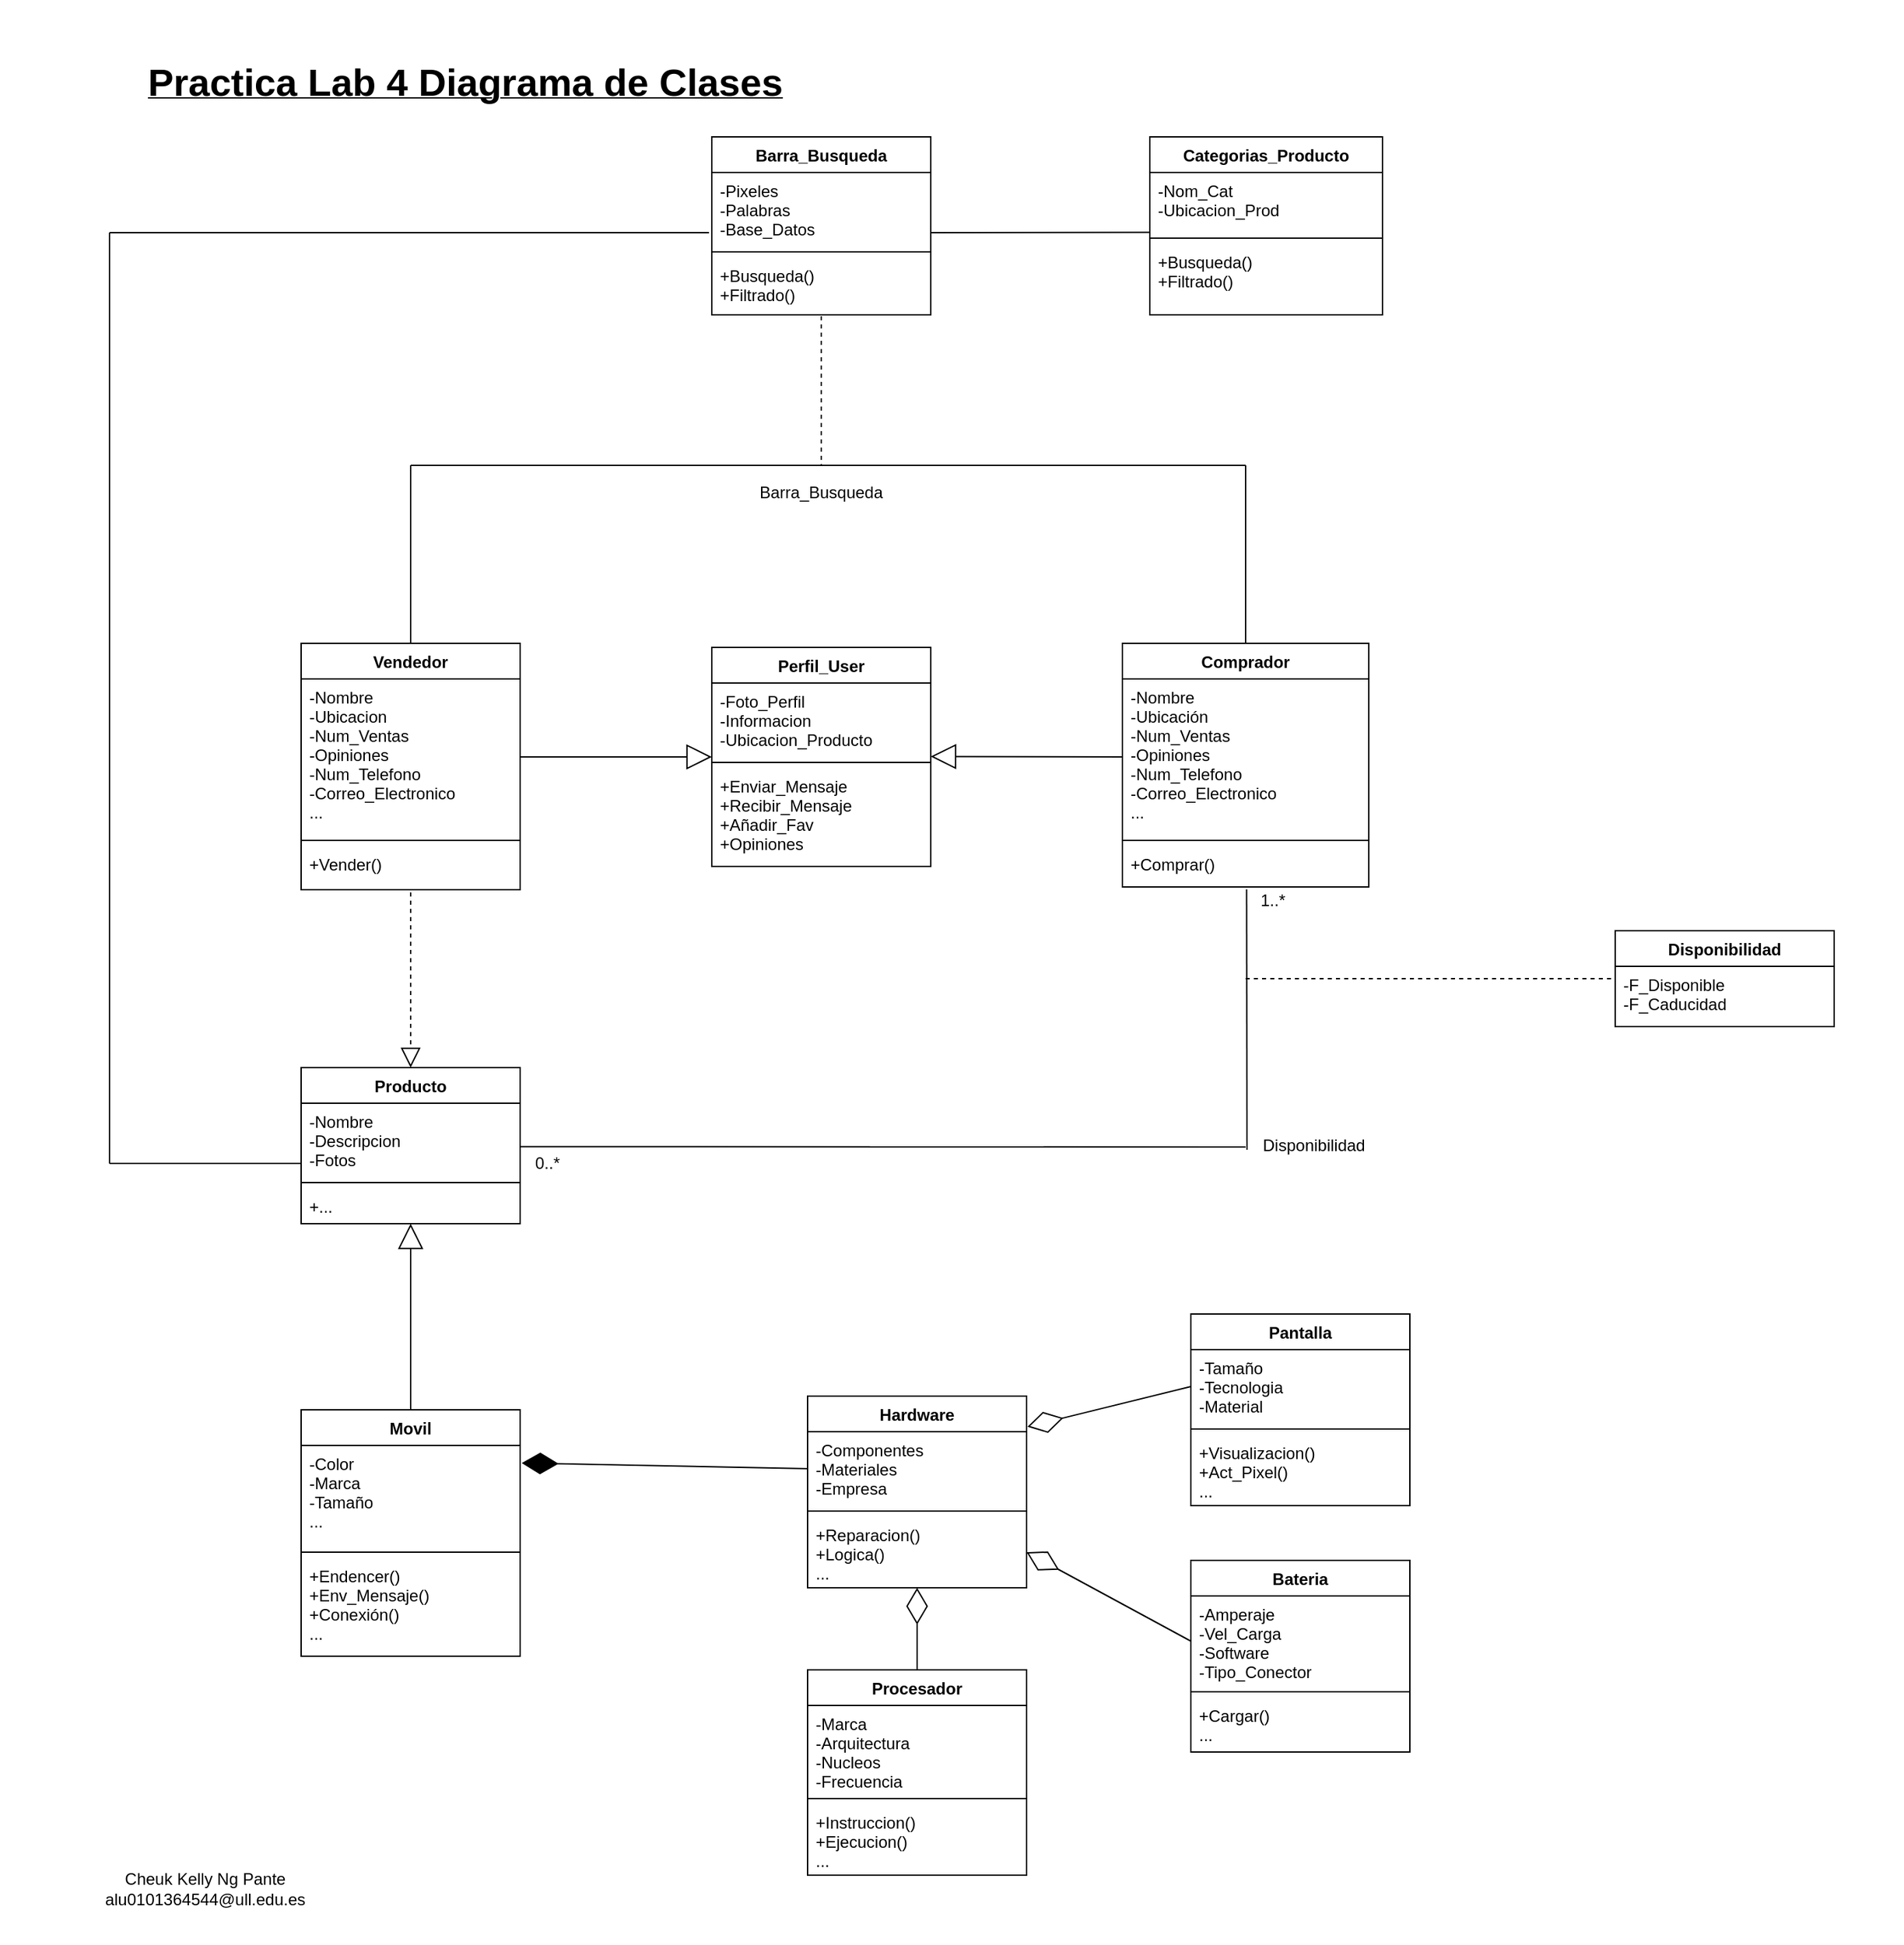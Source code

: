 <mxfile version="14.5.1" type="device"><diagram id="EYD8bfWJaGgP7R_nUo5T" name="Página-1"><mxGraphModel dx="813" dy="470" grid="1" gridSize="10" guides="1" tooltips="1" connect="1" arrows="1" fold="1" page="1" pageScale="1" pageWidth="1400" pageHeight="1500" math="0" shadow="0"><root><mxCell id="0"/><mxCell id="1" parent="0"/><mxCell id="fN4Mv1Rprkln5O7PTxgV-1" value="Vendedor" style="swimlane;fontStyle=1;align=center;verticalAlign=top;childLayout=stackLayout;horizontal=1;startSize=26;horizontalStack=0;resizeParent=1;resizeParentMax=0;resizeLast=0;collapsible=1;marginBottom=0;" parent="1" vertex="1"><mxGeometry x="220" y="490" width="160" height="180" as="geometry"/></mxCell><mxCell id="fN4Mv1Rprkln5O7PTxgV-2" value="-Nombre&#10;-Ubicacion&#10;-Num_Ventas&#10;-Opiniones&#10;-Num_Telefono&#10;-Correo_Electronico&#10;..." style="text;strokeColor=none;fillColor=none;align=left;verticalAlign=top;spacingLeft=4;spacingRight=4;overflow=hidden;rotatable=0;points=[[0,0.5],[1,0.5]];portConstraint=eastwest;" parent="fN4Mv1Rprkln5O7PTxgV-1" vertex="1"><mxGeometry y="26" width="160" height="114" as="geometry"/></mxCell><mxCell id="fN4Mv1Rprkln5O7PTxgV-3" value="" style="line;strokeWidth=1;fillColor=none;align=left;verticalAlign=middle;spacingTop=-1;spacingLeft=3;spacingRight=3;rotatable=0;labelPosition=right;points=[];portConstraint=eastwest;" parent="fN4Mv1Rprkln5O7PTxgV-1" vertex="1"><mxGeometry y="140" width="160" height="8" as="geometry"/></mxCell><mxCell id="fN4Mv1Rprkln5O7PTxgV-4" value="+Vender()" style="text;strokeColor=none;fillColor=none;align=left;verticalAlign=top;spacingLeft=4;spacingRight=4;overflow=hidden;rotatable=0;points=[[0,0.5],[1,0.5]];portConstraint=eastwest;" parent="fN4Mv1Rprkln5O7PTxgV-1" vertex="1"><mxGeometry y="148" width="160" height="32" as="geometry"/></mxCell><mxCell id="fN4Mv1Rprkln5O7PTxgV-6" value="Comprador" style="swimlane;fontStyle=1;align=center;verticalAlign=top;childLayout=stackLayout;horizontal=1;startSize=26;horizontalStack=0;resizeParent=1;resizeParentMax=0;resizeLast=0;collapsible=1;marginBottom=0;" parent="1" vertex="1"><mxGeometry x="820" y="490" width="180" height="178" as="geometry"/></mxCell><mxCell id="fN4Mv1Rprkln5O7PTxgV-7" value="-Nombre&#10;-Ubicación&#10;-Num_Ventas&#10;-Opiniones&#10;-Num_Telefono&#10;-Correo_Electronico&#10;..." style="text;strokeColor=none;fillColor=none;align=left;verticalAlign=top;spacingLeft=4;spacingRight=4;overflow=hidden;rotatable=0;points=[[0,0.5],[1,0.5]];portConstraint=eastwest;" parent="fN4Mv1Rprkln5O7PTxgV-6" vertex="1"><mxGeometry y="26" width="180" height="114" as="geometry"/></mxCell><mxCell id="fN4Mv1Rprkln5O7PTxgV-8" value="" style="line;strokeWidth=1;fillColor=none;align=left;verticalAlign=middle;spacingTop=-1;spacingLeft=3;spacingRight=3;rotatable=0;labelPosition=right;points=[];portConstraint=eastwest;" parent="fN4Mv1Rprkln5O7PTxgV-6" vertex="1"><mxGeometry y="140" width="180" height="8" as="geometry"/></mxCell><mxCell id="fN4Mv1Rprkln5O7PTxgV-9" value="+Comprar()" style="text;strokeColor=none;fillColor=none;align=left;verticalAlign=top;spacingLeft=4;spacingRight=4;overflow=hidden;rotatable=0;points=[[0,0.5],[1,0.5]];portConstraint=eastwest;" parent="fN4Mv1Rprkln5O7PTxgV-6" vertex="1"><mxGeometry y="148" width="180" height="30" as="geometry"/></mxCell><mxCell id="fN4Mv1Rprkln5O7PTxgV-14" value="Producto" style="swimlane;fontStyle=1;align=center;verticalAlign=top;childLayout=stackLayout;horizontal=1;startSize=26;horizontalStack=0;resizeParent=1;resizeParentMax=0;resizeLast=0;collapsible=1;marginBottom=0;" parent="1" vertex="1"><mxGeometry x="220" y="800" width="160" height="114" as="geometry"/></mxCell><mxCell id="fN4Mv1Rprkln5O7PTxgV-15" value="-Nombre&#10;-Descripcion&#10;-Fotos&#10;" style="text;strokeColor=none;fillColor=none;align=left;verticalAlign=top;spacingLeft=4;spacingRight=4;overflow=hidden;rotatable=0;points=[[0,0.5],[1,0.5]];portConstraint=eastwest;" parent="fN4Mv1Rprkln5O7PTxgV-14" vertex="1"><mxGeometry y="26" width="160" height="54" as="geometry"/></mxCell><mxCell id="fN4Mv1Rprkln5O7PTxgV-16" value="" style="line;strokeWidth=1;fillColor=none;align=left;verticalAlign=middle;spacingTop=-1;spacingLeft=3;spacingRight=3;rotatable=0;labelPosition=right;points=[];portConstraint=eastwest;" parent="fN4Mv1Rprkln5O7PTxgV-14" vertex="1"><mxGeometry y="80" width="160" height="8" as="geometry"/></mxCell><mxCell id="fN4Mv1Rprkln5O7PTxgV-17" value="+..." style="text;strokeColor=none;fillColor=none;align=left;verticalAlign=top;spacingLeft=4;spacingRight=4;overflow=hidden;rotatable=0;points=[[0,0.5],[1,0.5]];portConstraint=eastwest;" parent="fN4Mv1Rprkln5O7PTxgV-14" vertex="1"><mxGeometry y="88" width="160" height="26" as="geometry"/></mxCell><mxCell id="fN4Mv1Rprkln5O7PTxgV-22" value="Movil" style="swimlane;fontStyle=1;align=center;verticalAlign=top;childLayout=stackLayout;horizontal=1;startSize=26;horizontalStack=0;resizeParent=1;resizeParentMax=0;resizeLast=0;collapsible=1;marginBottom=0;" parent="1" vertex="1"><mxGeometry x="220" y="1050" width="160" height="180" as="geometry"/></mxCell><mxCell id="fN4Mv1Rprkln5O7PTxgV-23" value="-Color&#10;-Marca&#10;-Tamaño&#10;..." style="text;strokeColor=none;fillColor=none;align=left;verticalAlign=top;spacingLeft=4;spacingRight=4;overflow=hidden;rotatable=0;points=[[0,0.5],[1,0.5]];portConstraint=eastwest;" parent="fN4Mv1Rprkln5O7PTxgV-22" vertex="1"><mxGeometry y="26" width="160" height="74" as="geometry"/></mxCell><mxCell id="fN4Mv1Rprkln5O7PTxgV-24" value="" style="line;strokeWidth=1;fillColor=none;align=left;verticalAlign=middle;spacingTop=-1;spacingLeft=3;spacingRight=3;rotatable=0;labelPosition=right;points=[];portConstraint=eastwest;" parent="fN4Mv1Rprkln5O7PTxgV-22" vertex="1"><mxGeometry y="100" width="160" height="8" as="geometry"/></mxCell><mxCell id="fN4Mv1Rprkln5O7PTxgV-25" value="+Endencer()&#10;+Env_Mensaje()&#10;+Conexión()&#10;..." style="text;strokeColor=none;fillColor=none;align=left;verticalAlign=top;spacingLeft=4;spacingRight=4;overflow=hidden;rotatable=0;points=[[0,0.5],[1,0.5]];portConstraint=eastwest;" parent="fN4Mv1Rprkln5O7PTxgV-22" vertex="1"><mxGeometry y="108" width="160" height="72" as="geometry"/></mxCell><mxCell id="fN4Mv1Rprkln5O7PTxgV-28" value="&lt;font size=&quot;1&quot;&gt;&lt;u&gt;&lt;b style=&quot;font-size: 28px&quot;&gt;Practica Lab 4 Diagrama de Clases&lt;/b&gt;&lt;/u&gt;&lt;/font&gt;" style="text;html=1;strokeColor=none;fillColor=none;align=center;verticalAlign=middle;whiteSpace=wrap;rounded=0;" parent="1" vertex="1"><mxGeometry x="80" y="40" width="520" height="80" as="geometry"/></mxCell><mxCell id="fN4Mv1Rprkln5O7PTxgV-29" value="" style="endArrow=block;dashed=1;endFill=0;endSize=12;html=1;entryX=0.5;entryY=0;entryDx=0;entryDy=0;" parent="1" target="fN4Mv1Rprkln5O7PTxgV-14" edge="1"><mxGeometry width="160" relative="1" as="geometry"><mxPoint x="300" y="672" as="sourcePoint"/><mxPoint x="440" y="710" as="targetPoint"/></mxGeometry></mxCell><mxCell id="IMmAAm4t1_tAWn5RQ3WY-5" value="Disponibilidad" style="swimlane;fontStyle=1;childLayout=stackLayout;horizontal=1;startSize=26;fillColor=none;horizontalStack=0;resizeParent=1;resizeParentMax=0;resizeLast=0;collapsible=1;marginBottom=0;" parent="1" vertex="1"><mxGeometry x="1180" y="700" width="160" height="70" as="geometry"/></mxCell><mxCell id="IMmAAm4t1_tAWn5RQ3WY-6" value="-F_Disponible&#10;-F_Caducidad" style="text;strokeColor=none;fillColor=none;align=left;verticalAlign=top;spacingLeft=4;spacingRight=4;overflow=hidden;rotatable=0;points=[[0,0.5],[1,0.5]];portConstraint=eastwest;" parent="IMmAAm4t1_tAWn5RQ3WY-5" vertex="1"><mxGeometry y="26" width="160" height="44" as="geometry"/></mxCell><mxCell id="IMmAAm4t1_tAWn5RQ3WY-10" value="" style="endArrow=none;dashed=1;html=1;entryX=0;entryY=0.5;entryDx=0;entryDy=0;" parent="1" target="IMmAAm4t1_tAWn5RQ3WY-5" edge="1"><mxGeometry width="50" height="50" relative="1" as="geometry"><mxPoint x="910" y="735" as="sourcePoint"/><mxPoint x="470" y="852" as="targetPoint"/></mxGeometry></mxCell><mxCell id="IMmAAm4t1_tAWn5RQ3WY-16" value="Disponibilidad" style="text;html=1;strokeColor=none;fillColor=none;align=center;verticalAlign=middle;whiteSpace=wrap;rounded=0;" parent="1" vertex="1"><mxGeometry x="940" y="847" width="40" height="20" as="geometry"/></mxCell><mxCell id="IMmAAm4t1_tAWn5RQ3WY-17" value="Pantalla" style="swimlane;fontStyle=1;align=center;verticalAlign=top;childLayout=stackLayout;horizontal=1;startSize=26;horizontalStack=0;resizeParent=1;resizeParentMax=0;resizeLast=0;collapsible=1;marginBottom=0;" parent="1" vertex="1"><mxGeometry x="870" y="980" width="160" height="140" as="geometry"/></mxCell><mxCell id="IMmAAm4t1_tAWn5RQ3WY-18" value="-Tamaño&#10;-Tecnologia&#10;-Material&#10;" style="text;strokeColor=none;fillColor=none;align=left;verticalAlign=top;spacingLeft=4;spacingRight=4;overflow=hidden;rotatable=0;points=[[0,0.5],[1,0.5]];portConstraint=eastwest;" parent="IMmAAm4t1_tAWn5RQ3WY-17" vertex="1"><mxGeometry y="26" width="160" height="54" as="geometry"/></mxCell><mxCell id="IMmAAm4t1_tAWn5RQ3WY-19" value="" style="line;strokeWidth=1;fillColor=none;align=left;verticalAlign=middle;spacingTop=-1;spacingLeft=3;spacingRight=3;rotatable=0;labelPosition=right;points=[];portConstraint=eastwest;" parent="IMmAAm4t1_tAWn5RQ3WY-17" vertex="1"><mxGeometry y="80" width="160" height="8" as="geometry"/></mxCell><mxCell id="IMmAAm4t1_tAWn5RQ3WY-20" value="+Visualizacion()&#10;+Act_Pixel()&#10;..." style="text;strokeColor=none;fillColor=none;align=left;verticalAlign=top;spacingLeft=4;spacingRight=4;overflow=hidden;rotatable=0;points=[[0,0.5],[1,0.5]];portConstraint=eastwest;" parent="IMmAAm4t1_tAWn5RQ3WY-17" vertex="1"><mxGeometry y="88" width="160" height="52" as="geometry"/></mxCell><mxCell id="IMmAAm4t1_tAWn5RQ3WY-21" value="Bateria&#10;" style="swimlane;fontStyle=1;align=center;verticalAlign=top;childLayout=stackLayout;horizontal=1;startSize=26;horizontalStack=0;resizeParent=1;resizeParentMax=0;resizeLast=0;collapsible=1;marginBottom=0;" parent="1" vertex="1"><mxGeometry x="870" y="1160" width="160" height="140" as="geometry"/></mxCell><mxCell id="IMmAAm4t1_tAWn5RQ3WY-22" value="-Amperaje&#10;-Vel_Carga&#10;-Software&#10;-Tipo_Conector" style="text;strokeColor=none;fillColor=none;align=left;verticalAlign=top;spacingLeft=4;spacingRight=4;overflow=hidden;rotatable=0;points=[[0,0.5],[1,0.5]];portConstraint=eastwest;" parent="IMmAAm4t1_tAWn5RQ3WY-21" vertex="1"><mxGeometry y="26" width="160" height="66" as="geometry"/></mxCell><mxCell id="IMmAAm4t1_tAWn5RQ3WY-23" value="" style="line;strokeWidth=1;fillColor=none;align=left;verticalAlign=middle;spacingTop=-1;spacingLeft=3;spacingRight=3;rotatable=0;labelPosition=right;points=[];portConstraint=eastwest;" parent="IMmAAm4t1_tAWn5RQ3WY-21" vertex="1"><mxGeometry y="92" width="160" height="8" as="geometry"/></mxCell><mxCell id="IMmAAm4t1_tAWn5RQ3WY-24" value="+Cargar()&#10;..." style="text;strokeColor=none;fillColor=none;align=left;verticalAlign=top;spacingLeft=4;spacingRight=4;overflow=hidden;rotatable=0;points=[[0,0.5],[1,0.5]];portConstraint=eastwest;" parent="IMmAAm4t1_tAWn5RQ3WY-21" vertex="1"><mxGeometry y="100" width="160" height="40" as="geometry"/></mxCell><mxCell id="IMmAAm4t1_tAWn5RQ3WY-25" value="Procesador" style="swimlane;fontStyle=1;align=center;verticalAlign=top;childLayout=stackLayout;horizontal=1;startSize=26;horizontalStack=0;resizeParent=1;resizeParentMax=0;resizeLast=0;collapsible=1;marginBottom=0;" parent="1" vertex="1"><mxGeometry x="590" y="1240" width="160" height="150" as="geometry"/></mxCell><mxCell id="IMmAAm4t1_tAWn5RQ3WY-26" value="-Marca&#10;-Arquitectura&#10;-Nucleos&#10;-Frecuencia" style="text;strokeColor=none;fillColor=none;align=left;verticalAlign=top;spacingLeft=4;spacingRight=4;overflow=hidden;rotatable=0;points=[[0,0.5],[1,0.5]];portConstraint=eastwest;" parent="IMmAAm4t1_tAWn5RQ3WY-25" vertex="1"><mxGeometry y="26" width="160" height="64" as="geometry"/></mxCell><mxCell id="IMmAAm4t1_tAWn5RQ3WY-27" value="" style="line;strokeWidth=1;fillColor=none;align=left;verticalAlign=middle;spacingTop=-1;spacingLeft=3;spacingRight=3;rotatable=0;labelPosition=right;points=[];portConstraint=eastwest;" parent="IMmAAm4t1_tAWn5RQ3WY-25" vertex="1"><mxGeometry y="90" width="160" height="8" as="geometry"/></mxCell><mxCell id="IMmAAm4t1_tAWn5RQ3WY-28" value="+Instruccion()&#10;+Ejecucion()&#10;..." style="text;strokeColor=none;fillColor=none;align=left;verticalAlign=top;spacingLeft=4;spacingRight=4;overflow=hidden;rotatable=0;points=[[0,0.5],[1,0.5]];portConstraint=eastwest;" parent="IMmAAm4t1_tAWn5RQ3WY-25" vertex="1"><mxGeometry y="98" width="160" height="52" as="geometry"/></mxCell><mxCell id="39TdXzE4npugrkU0sfgy-1" value="" style="endArrow=diamondThin;endFill=0;endSize=24;html=1;entryX=1.004;entryY=0.16;entryDx=0;entryDy=0;exitX=0;exitY=0.5;exitDx=0;exitDy=0;entryPerimeter=0;" parent="1" source="IMmAAm4t1_tAWn5RQ3WY-18" target="39TdXzE4npugrkU0sfgy-3" edge="1"><mxGeometry width="160" relative="1" as="geometry"><mxPoint x="850" y="970" as="sourcePoint"/><mxPoint x="1010" y="970" as="targetPoint"/></mxGeometry></mxCell><mxCell id="39TdXzE4npugrkU0sfgy-3" value="Hardware" style="swimlane;fontStyle=1;align=center;verticalAlign=top;childLayout=stackLayout;horizontal=1;startSize=26;horizontalStack=0;resizeParent=1;resizeParentMax=0;resizeLast=0;collapsible=1;marginBottom=0;" parent="1" vertex="1"><mxGeometry x="590" y="1040" width="160" height="140" as="geometry"/></mxCell><mxCell id="39TdXzE4npugrkU0sfgy-4" value="-Componentes&#10;-Materiales&#10;-Empresa" style="text;strokeColor=none;fillColor=none;align=left;verticalAlign=top;spacingLeft=4;spacingRight=4;overflow=hidden;rotatable=0;points=[[0,0.5],[1,0.5]];portConstraint=eastwest;" parent="39TdXzE4npugrkU0sfgy-3" vertex="1"><mxGeometry y="26" width="160" height="54" as="geometry"/></mxCell><mxCell id="39TdXzE4npugrkU0sfgy-5" value="" style="line;strokeWidth=1;fillColor=none;align=left;verticalAlign=middle;spacingTop=-1;spacingLeft=3;spacingRight=3;rotatable=0;labelPosition=right;points=[];portConstraint=eastwest;" parent="39TdXzE4npugrkU0sfgy-3" vertex="1"><mxGeometry y="80" width="160" height="8" as="geometry"/></mxCell><mxCell id="39TdXzE4npugrkU0sfgy-6" value="+Reparacion()&#10;+Logica()&#10;..." style="text;strokeColor=none;fillColor=none;align=left;verticalAlign=top;spacingLeft=4;spacingRight=4;overflow=hidden;rotatable=0;points=[[0,0.5],[1,0.5]];portConstraint=eastwest;" parent="39TdXzE4npugrkU0sfgy-3" vertex="1"><mxGeometry y="88" width="160" height="52" as="geometry"/></mxCell><mxCell id="39TdXzE4npugrkU0sfgy-9" value="" style="endArrow=diamondThin;endFill=0;endSize=24;html=1;entryX=0.5;entryY=1;entryDx=0;entryDy=0;exitX=0.5;exitY=0;exitDx=0;exitDy=0;" parent="1" source="IMmAAm4t1_tAWn5RQ3WY-25" target="39TdXzE4npugrkU0sfgy-3" edge="1"><mxGeometry width="160" relative="1" as="geometry"><mxPoint x="530" y="1190" as="sourcePoint"/><mxPoint x="690" y="1190" as="targetPoint"/></mxGeometry></mxCell><mxCell id="39TdXzE4npugrkU0sfgy-10" value="1..*" style="text;html=1;strokeColor=none;fillColor=none;align=center;verticalAlign=middle;whiteSpace=wrap;rounded=0;" parent="1" vertex="1"><mxGeometry x="910" y="668" width="40" height="20" as="geometry"/></mxCell><mxCell id="39TdXzE4npugrkU0sfgy-11" value="0..*" style="text;html=1;strokeColor=none;fillColor=none;align=center;verticalAlign=middle;whiteSpace=wrap;rounded=0;" parent="1" vertex="1"><mxGeometry x="380" y="860" width="40" height="20" as="geometry"/></mxCell><mxCell id="ahNq2rydWf8HBjJHMf4K-1" value="Barra_Busqueda" style="swimlane;fontStyle=1;align=center;verticalAlign=top;childLayout=stackLayout;horizontal=1;startSize=26;horizontalStack=0;resizeParent=1;resizeParentMax=0;resizeLast=0;collapsible=1;marginBottom=0;" parent="1" vertex="1"><mxGeometry x="520" y="120" width="160" height="130" as="geometry"/></mxCell><mxCell id="ahNq2rydWf8HBjJHMf4K-2" value="-Pixeles&#10;-Palabras&#10;-Base_Datos" style="text;strokeColor=none;fillColor=none;align=left;verticalAlign=top;spacingLeft=4;spacingRight=4;overflow=hidden;rotatable=0;points=[[0,0.5],[1,0.5]];portConstraint=eastwest;" parent="ahNq2rydWf8HBjJHMf4K-1" vertex="1"><mxGeometry y="26" width="160" height="54" as="geometry"/></mxCell><mxCell id="ahNq2rydWf8HBjJHMf4K-3" value="" style="line;strokeWidth=1;fillColor=none;align=left;verticalAlign=middle;spacingTop=-1;spacingLeft=3;spacingRight=3;rotatable=0;labelPosition=right;points=[];portConstraint=eastwest;" parent="ahNq2rydWf8HBjJHMf4K-1" vertex="1"><mxGeometry y="80" width="160" height="8" as="geometry"/></mxCell><mxCell id="ahNq2rydWf8HBjJHMf4K-4" value="+Busqueda()&#10;+Filtrado()" style="text;strokeColor=none;fillColor=none;align=left;verticalAlign=top;spacingLeft=4;spacingRight=4;overflow=hidden;rotatable=0;points=[[0,0.5],[1,0.5]];portConstraint=eastwest;" parent="ahNq2rydWf8HBjJHMf4K-1" vertex="1"><mxGeometry y="88" width="160" height="42" as="geometry"/></mxCell><mxCell id="ahNq2rydWf8HBjJHMf4K-8" value="" style="endArrow=none;html=1;exitX=1.001;exitY=0.587;exitDx=0;exitDy=0;exitPerimeter=0;" parent="1" source="fN4Mv1Rprkln5O7PTxgV-15" edge="1"><mxGeometry width="50" height="50" relative="1" as="geometry"><mxPoint x="380.16" y="857.698" as="sourcePoint"/><mxPoint x="910" y="858" as="targetPoint"/></mxGeometry></mxCell><mxCell id="ahNq2rydWf8HBjJHMf4K-9" value="" style="endArrow=none;html=1;entryX=0.504;entryY=1.057;entryDx=0;entryDy=0;entryPerimeter=0;" parent="1" target="fN4Mv1Rprkln5O7PTxgV-9" edge="1"><mxGeometry width="50" height="50" relative="1" as="geometry"><mxPoint x="911" y="860" as="sourcePoint"/><mxPoint x="980" y="690" as="targetPoint"/></mxGeometry></mxCell><mxCell id="ahNq2rydWf8HBjJHMf4K-10" value="Perfil_User" style="swimlane;fontStyle=1;align=center;verticalAlign=top;childLayout=stackLayout;horizontal=1;startSize=26;horizontalStack=0;resizeParent=1;resizeParentMax=0;resizeLast=0;collapsible=1;marginBottom=0;" parent="1" vertex="1"><mxGeometry x="520" y="493" width="160" height="160" as="geometry"/></mxCell><mxCell id="ahNq2rydWf8HBjJHMf4K-11" value="-Foto_Perfil&#10;-Informacion&#10;-Ubicacion_Producto" style="text;strokeColor=none;fillColor=none;align=left;verticalAlign=top;spacingLeft=4;spacingRight=4;overflow=hidden;rotatable=0;points=[[0,0.5],[1,0.5]];portConstraint=eastwest;" parent="ahNq2rydWf8HBjJHMf4K-10" vertex="1"><mxGeometry y="26" width="160" height="54" as="geometry"/></mxCell><mxCell id="ahNq2rydWf8HBjJHMf4K-12" value="" style="line;strokeWidth=1;fillColor=none;align=left;verticalAlign=middle;spacingTop=-1;spacingLeft=3;spacingRight=3;rotatable=0;labelPosition=right;points=[];portConstraint=eastwest;" parent="ahNq2rydWf8HBjJHMf4K-10" vertex="1"><mxGeometry y="80" width="160" height="8" as="geometry"/></mxCell><mxCell id="ahNq2rydWf8HBjJHMf4K-13" value="+Enviar_Mensaje&#10;+Recibir_Mensaje&#10;+Añadir_Fav&#10;+Opiniones" style="text;strokeColor=none;fillColor=none;align=left;verticalAlign=top;spacingLeft=4;spacingRight=4;overflow=hidden;rotatable=0;points=[[0,0.5],[1,0.5]];portConstraint=eastwest;" parent="ahNq2rydWf8HBjJHMf4K-10" vertex="1"><mxGeometry y="88" width="160" height="72" as="geometry"/></mxCell><mxCell id="ahNq2rydWf8HBjJHMf4K-14" value="" style="endArrow=block;endSize=16;endFill=0;html=1;exitX=1;exitY=0.5;exitDx=0;exitDy=0;entryX=0;entryY=0.5;entryDx=0;entryDy=0;" parent="1" source="fN4Mv1Rprkln5O7PTxgV-2" target="ahNq2rydWf8HBjJHMf4K-10" edge="1"><mxGeometry width="160" relative="1" as="geometry"><mxPoint x="400" y="590" as="sourcePoint"/><mxPoint x="560" y="590" as="targetPoint"/></mxGeometry></mxCell><mxCell id="ahNq2rydWf8HBjJHMf4K-17" value="" style="endArrow=block;endSize=16;endFill=0;html=1;exitX=0;exitY=0.5;exitDx=0;exitDy=0;" parent="1" source="fN4Mv1Rprkln5O7PTxgV-7" edge="1"><mxGeometry width="160" relative="1" as="geometry"><mxPoint x="800" y="572.71" as="sourcePoint"/><mxPoint x="680" y="572.71" as="targetPoint"/></mxGeometry></mxCell><mxCell id="ahNq2rydWf8HBjJHMf4K-22" value="" style="endArrow=none;html=1;" parent="1" edge="1"><mxGeometry width="50" height="50" relative="1" as="geometry"><mxPoint x="300" y="360" as="sourcePoint"/><mxPoint x="910" y="360" as="targetPoint"/></mxGeometry></mxCell><mxCell id="ahNq2rydWf8HBjJHMf4K-23" value="" style="endArrow=none;html=1;exitX=0.5;exitY=0;exitDx=0;exitDy=0;" parent="1" source="fN4Mv1Rprkln5O7PTxgV-1" edge="1"><mxGeometry width="50" height="50" relative="1" as="geometry"><mxPoint x="300" y="460" as="sourcePoint"/><mxPoint x="300" y="360" as="targetPoint"/></mxGeometry></mxCell><mxCell id="ahNq2rydWf8HBjJHMf4K-24" value="" style="endArrow=none;html=1;exitX=0.5;exitY=0;exitDx=0;exitDy=0;" parent="1" source="fN4Mv1Rprkln5O7PTxgV-6" edge="1"><mxGeometry width="50" height="50" relative="1" as="geometry"><mxPoint x="860" y="450" as="sourcePoint"/><mxPoint x="910" y="360" as="targetPoint"/></mxGeometry></mxCell><mxCell id="ahNq2rydWf8HBjJHMf4K-25" value="" style="endArrow=none;dashed=1;html=1;exitX=0.5;exitY=1.024;exitDx=0;exitDy=0;exitPerimeter=0;" parent="1" source="ahNq2rydWf8HBjJHMf4K-4" edge="1"><mxGeometry width="50" height="50" relative="1" as="geometry"><mxPoint x="640" y="320" as="sourcePoint"/><mxPoint x="600" y="360" as="targetPoint"/></mxGeometry></mxCell><mxCell id="ahNq2rydWf8HBjJHMf4K-26" value="Barra_Busqueda" style="text;html=1;strokeColor=none;fillColor=none;align=center;verticalAlign=middle;whiteSpace=wrap;rounded=0;" parent="1" vertex="1"><mxGeometry x="580" y="370" width="40" height="20" as="geometry"/></mxCell><mxCell id="ahNq2rydWf8HBjJHMf4K-28" value="" style="endArrow=none;html=1;" parent="1" edge="1"><mxGeometry width="50" height="50" relative="1" as="geometry"><mxPoint x="80" y="190" as="sourcePoint"/><mxPoint x="518" y="190" as="targetPoint"/></mxGeometry></mxCell><mxCell id="ahNq2rydWf8HBjJHMf4K-32" value="" style="endArrow=none;html=1;" parent="1" edge="1"><mxGeometry width="50" height="50" relative="1" as="geometry"><mxPoint x="80" y="190" as="sourcePoint"/><mxPoint x="80" y="870" as="targetPoint"/></mxGeometry></mxCell><mxCell id="ahNq2rydWf8HBjJHMf4K-33" value="" style="endArrow=none;html=1;entryX=0;entryY=0.815;entryDx=0;entryDy=0;entryPerimeter=0;" parent="1" target="fN4Mv1Rprkln5O7PTxgV-15" edge="1"><mxGeometry width="50" height="50" relative="1" as="geometry"><mxPoint x="80" y="870" as="sourcePoint"/><mxPoint x="170" y="890" as="targetPoint"/></mxGeometry></mxCell><mxCell id="ahNq2rydWf8HBjJHMf4K-35" value="Categorias_Producto" style="swimlane;fontStyle=1;align=center;verticalAlign=top;childLayout=stackLayout;horizontal=1;startSize=26;horizontalStack=0;resizeParent=1;resizeParentMax=0;resizeLast=0;collapsible=1;marginBottom=0;" parent="1" vertex="1"><mxGeometry x="840" y="120" width="170" height="130" as="geometry"/></mxCell><mxCell id="ahNq2rydWf8HBjJHMf4K-36" value="-Nom_Cat&#10;-Ubicacion_Prod" style="text;strokeColor=none;fillColor=none;align=left;verticalAlign=top;spacingLeft=4;spacingRight=4;overflow=hidden;rotatable=0;points=[[0,0.5],[1,0.5]];portConstraint=eastwest;" parent="ahNq2rydWf8HBjJHMf4K-35" vertex="1"><mxGeometry y="26" width="170" height="44" as="geometry"/></mxCell><mxCell id="ahNq2rydWf8HBjJHMf4K-37" value="" style="line;strokeWidth=1;fillColor=none;align=left;verticalAlign=middle;spacingTop=-1;spacingLeft=3;spacingRight=3;rotatable=0;labelPosition=right;points=[];portConstraint=eastwest;" parent="ahNq2rydWf8HBjJHMf4K-35" vertex="1"><mxGeometry y="70" width="170" height="8" as="geometry"/></mxCell><mxCell id="ahNq2rydWf8HBjJHMf4K-38" value="+Busqueda()&#10;+Filtrado()" style="text;strokeColor=none;fillColor=none;align=left;verticalAlign=top;spacingLeft=4;spacingRight=4;overflow=hidden;rotatable=0;points=[[0,0.5],[1,0.5]];portConstraint=eastwest;" parent="ahNq2rydWf8HBjJHMf4K-35" vertex="1"><mxGeometry y="78" width="170" height="52" as="geometry"/></mxCell><mxCell id="ahNq2rydWf8HBjJHMf4K-39" value="" style="endArrow=none;html=1;entryX=0;entryY=0.995;entryDx=0;entryDy=0;entryPerimeter=0;" parent="1" target="ahNq2rydWf8HBjJHMf4K-36" edge="1"><mxGeometry width="50" height="50" relative="1" as="geometry"><mxPoint x="680" y="190" as="sourcePoint"/><mxPoint x="770" y="190" as="targetPoint"/></mxGeometry></mxCell><mxCell id="ahNq2rydWf8HBjJHMf4K-40" value="" style="endArrow=block;endSize=16;endFill=0;html=1;exitX=0.5;exitY=0;exitDx=0;exitDy=0;entryX=0.5;entryY=1;entryDx=0;entryDy=0;" parent="1" source="fN4Mv1Rprkln5O7PTxgV-22" target="fN4Mv1Rprkln5O7PTxgV-14" edge="1"><mxGeometry x="-0.118" y="-50" width="160" relative="1" as="geometry"><mxPoint x="310" y="970" as="sourcePoint"/><mxPoint x="470" y="970" as="targetPoint"/><mxPoint as="offset"/></mxGeometry></mxCell><mxCell id="ahNq2rydWf8HBjJHMf4K-41" value="" style="endArrow=diamondThin;endFill=0;endSize=24;html=1;entryX=1;entryY=0.5;entryDx=0;entryDy=0;exitX=0;exitY=0.5;exitDx=0;exitDy=0;" parent="1" source="IMmAAm4t1_tAWn5RQ3WY-22" target="39TdXzE4npugrkU0sfgy-6" edge="1"><mxGeometry width="160" relative="1" as="geometry"><mxPoint x="830" y="940" as="sourcePoint"/><mxPoint x="670" y="1010" as="targetPoint"/></mxGeometry></mxCell><mxCell id="ahNq2rydWf8HBjJHMf4K-45" value="" style="endArrow=diamondThin;endFill=1;endSize=24;html=1;entryX=1.007;entryY=0.174;entryDx=0;entryDy=0;exitX=0;exitY=0.5;exitDx=0;exitDy=0;entryPerimeter=0;" parent="1" source="39TdXzE4npugrkU0sfgy-4" target="fN4Mv1Rprkln5O7PTxgV-23" edge="1"><mxGeometry width="160" relative="1" as="geometry"><mxPoint x="430" y="1080" as="sourcePoint"/><mxPoint x="590" y="1080" as="targetPoint"/></mxGeometry></mxCell><mxCell id="ahNq2rydWf8HBjJHMf4K-47" value="Cheuk Kelly Ng Pante&lt;br&gt;alu0101364544@ull.edu.es" style="text;html=1;strokeColor=none;fillColor=none;align=center;verticalAlign=middle;whiteSpace=wrap;rounded=0;" parent="1" vertex="1"><mxGeometry x="80" y="1390" width="140" height="20" as="geometry"/></mxCell><mxCell id="ahNq2rydWf8HBjJHMf4K-49" value="&lt;font color=&quot;#ffffff&quot;&gt;Text&lt;/font&gt;" style="text;html=1;strokeColor=none;fillColor=none;align=center;verticalAlign=middle;whiteSpace=wrap;rounded=0;" parent="1" vertex="1"><mxGeometry y="590" width="40" height="20" as="geometry"/></mxCell><mxCell id="ahNq2rydWf8HBjJHMf4K-50" value="&lt;font color=&quot;#ffffff&quot;&gt;Text&lt;/font&gt;" style="text;html=1;strokeColor=none;fillColor=none;align=center;verticalAlign=middle;whiteSpace=wrap;rounded=0;" parent="1" vertex="1"><mxGeometry x="630" y="1420" width="40" height="20" as="geometry"/></mxCell><mxCell id="ahNq2rydWf8HBjJHMf4K-51" value="&lt;font color=&quot;#ffffff&quot;&gt;Text&lt;/font&gt;" style="text;html=1;strokeColor=none;fillColor=none;align=center;verticalAlign=middle;whiteSpace=wrap;rounded=0;" parent="1" vertex="1"><mxGeometry x="1350" y="725" width="40" height="20" as="geometry"/></mxCell><mxCell id="ahNq2rydWf8HBjJHMf4K-52" value="&lt;font color=&quot;#ffffff&quot;&gt;Text&lt;/font&gt;" style="text;html=1;strokeColor=none;fillColor=none;align=center;verticalAlign=middle;whiteSpace=wrap;rounded=0;" parent="1" vertex="1"><mxGeometry x="700" y="20" width="40" height="20" as="geometry"/></mxCell></root></mxGraphModel></diagram></mxfile>